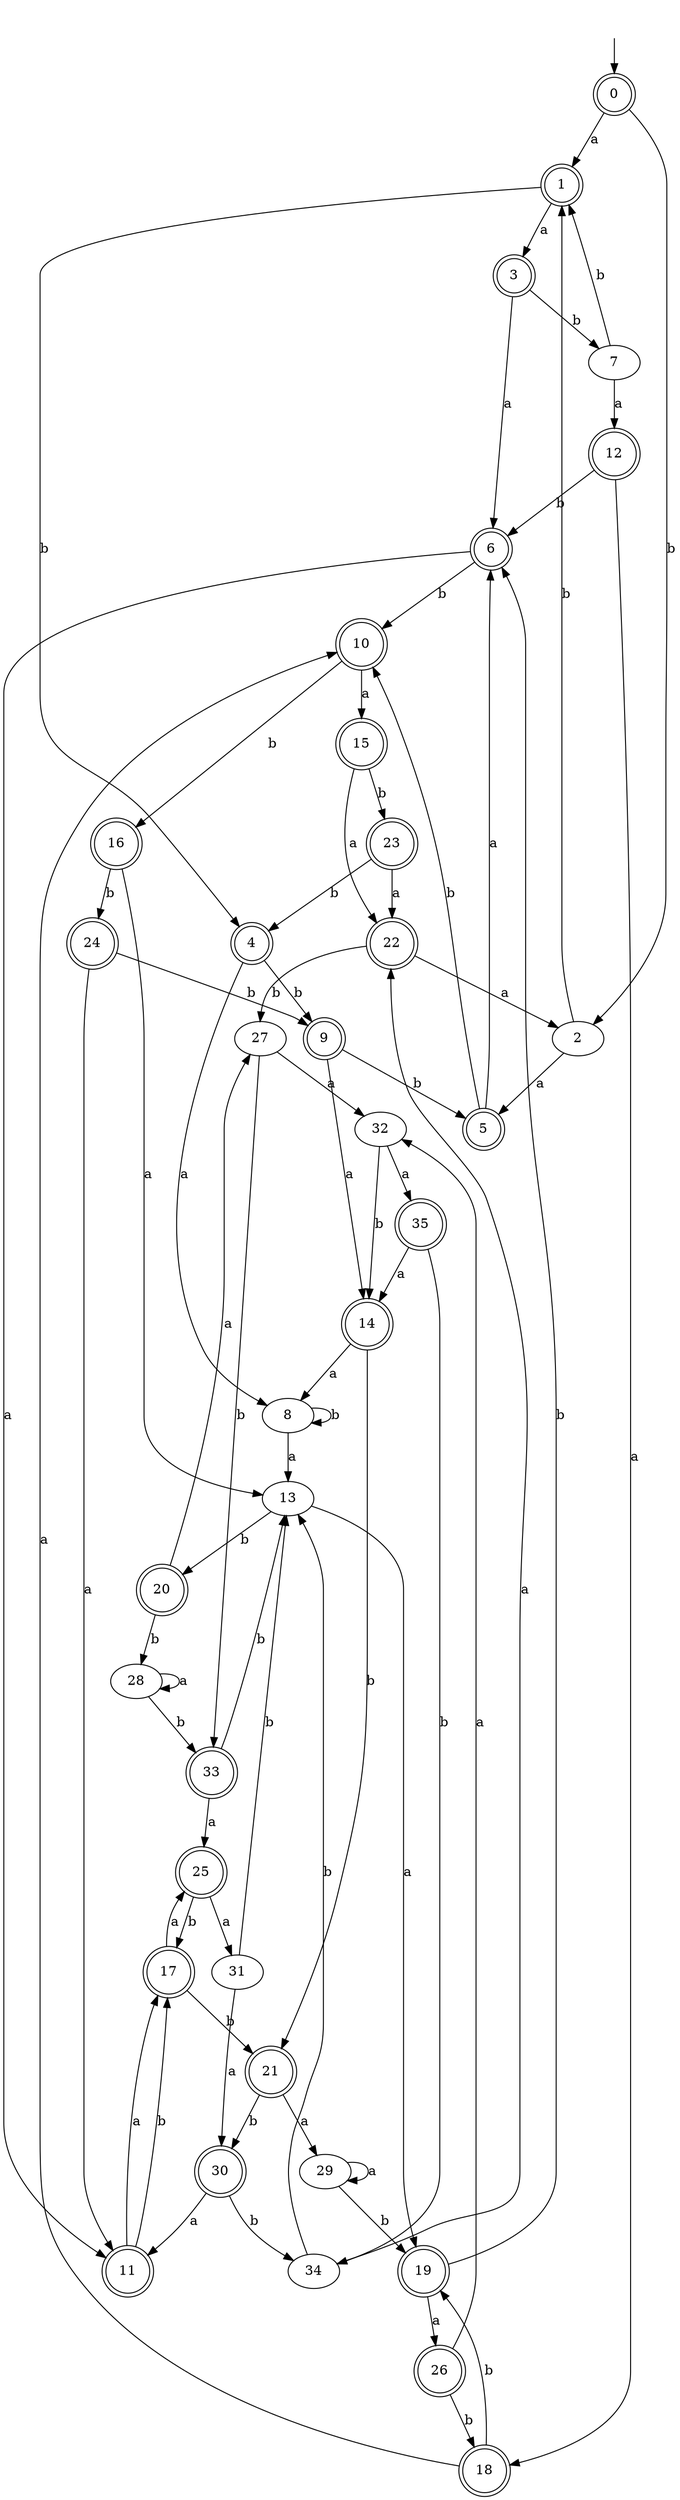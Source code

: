 digraph RandomDFA {
  __start0 [label="", shape=none];
  __start0 -> 0 [label=""];
  0 [shape=circle] [shape=doublecircle]
  0 -> 1 [label="a"]
  0 -> 2 [label="b"]
  1 [shape=doublecircle]
  1 -> 3 [label="a"]
  1 -> 4 [label="b"]
  2
  2 -> 5 [label="a"]
  2 -> 1 [label="b"]
  3 [shape=doublecircle]
  3 -> 6 [label="a"]
  3 -> 7 [label="b"]
  4 [shape=doublecircle]
  4 -> 8 [label="a"]
  4 -> 9 [label="b"]
  5 [shape=doublecircle]
  5 -> 6 [label="a"]
  5 -> 10 [label="b"]
  6 [shape=doublecircle]
  6 -> 11 [label="a"]
  6 -> 10 [label="b"]
  7
  7 -> 12 [label="a"]
  7 -> 1 [label="b"]
  8
  8 -> 13 [label="a"]
  8 -> 8 [label="b"]
  9 [shape=doublecircle]
  9 -> 14 [label="a"]
  9 -> 5 [label="b"]
  10 [shape=doublecircle]
  10 -> 15 [label="a"]
  10 -> 16 [label="b"]
  11 [shape=doublecircle]
  11 -> 17 [label="a"]
  11 -> 17 [label="b"]
  12 [shape=doublecircle]
  12 -> 18 [label="a"]
  12 -> 6 [label="b"]
  13
  13 -> 19 [label="a"]
  13 -> 20 [label="b"]
  14 [shape=doublecircle]
  14 -> 8 [label="a"]
  14 -> 21 [label="b"]
  15 [shape=doublecircle]
  15 -> 22 [label="a"]
  15 -> 23 [label="b"]
  16 [shape=doublecircle]
  16 -> 13 [label="a"]
  16 -> 24 [label="b"]
  17 [shape=doublecircle]
  17 -> 25 [label="a"]
  17 -> 21 [label="b"]
  18 [shape=doublecircle]
  18 -> 10 [label="a"]
  18 -> 19 [label="b"]
  19 [shape=doublecircle]
  19 -> 26 [label="a"]
  19 -> 6 [label="b"]
  20 [shape=doublecircle]
  20 -> 27 [label="a"]
  20 -> 28 [label="b"]
  21 [shape=doublecircle]
  21 -> 29 [label="a"]
  21 -> 30 [label="b"]
  22 [shape=doublecircle]
  22 -> 2 [label="a"]
  22 -> 27 [label="b"]
  23 [shape=doublecircle]
  23 -> 22 [label="a"]
  23 -> 4 [label="b"]
  24 [shape=doublecircle]
  24 -> 11 [label="a"]
  24 -> 9 [label="b"]
  25 [shape=doublecircle]
  25 -> 31 [label="a"]
  25 -> 17 [label="b"]
  26 [shape=doublecircle]
  26 -> 32 [label="a"]
  26 -> 18 [label="b"]
  27
  27 -> 32 [label="a"]
  27 -> 33 [label="b"]
  28
  28 -> 28 [label="a"]
  28 -> 33 [label="b"]
  29
  29 -> 29 [label="a"]
  29 -> 19 [label="b"]
  30 [shape=doublecircle]
  30 -> 11 [label="a"]
  30 -> 34 [label="b"]
  31
  31 -> 30 [label="a"]
  31 -> 13 [label="b"]
  32
  32 -> 35 [label="a"]
  32 -> 14 [label="b"]
  33 [shape=doublecircle]
  33 -> 25 [label="a"]
  33 -> 13 [label="b"]
  34
  34 -> 22 [label="a"]
  34 -> 13 [label="b"]
  35 [shape=doublecircle]
  35 -> 14 [label="a"]
  35 -> 34 [label="b"]
}

